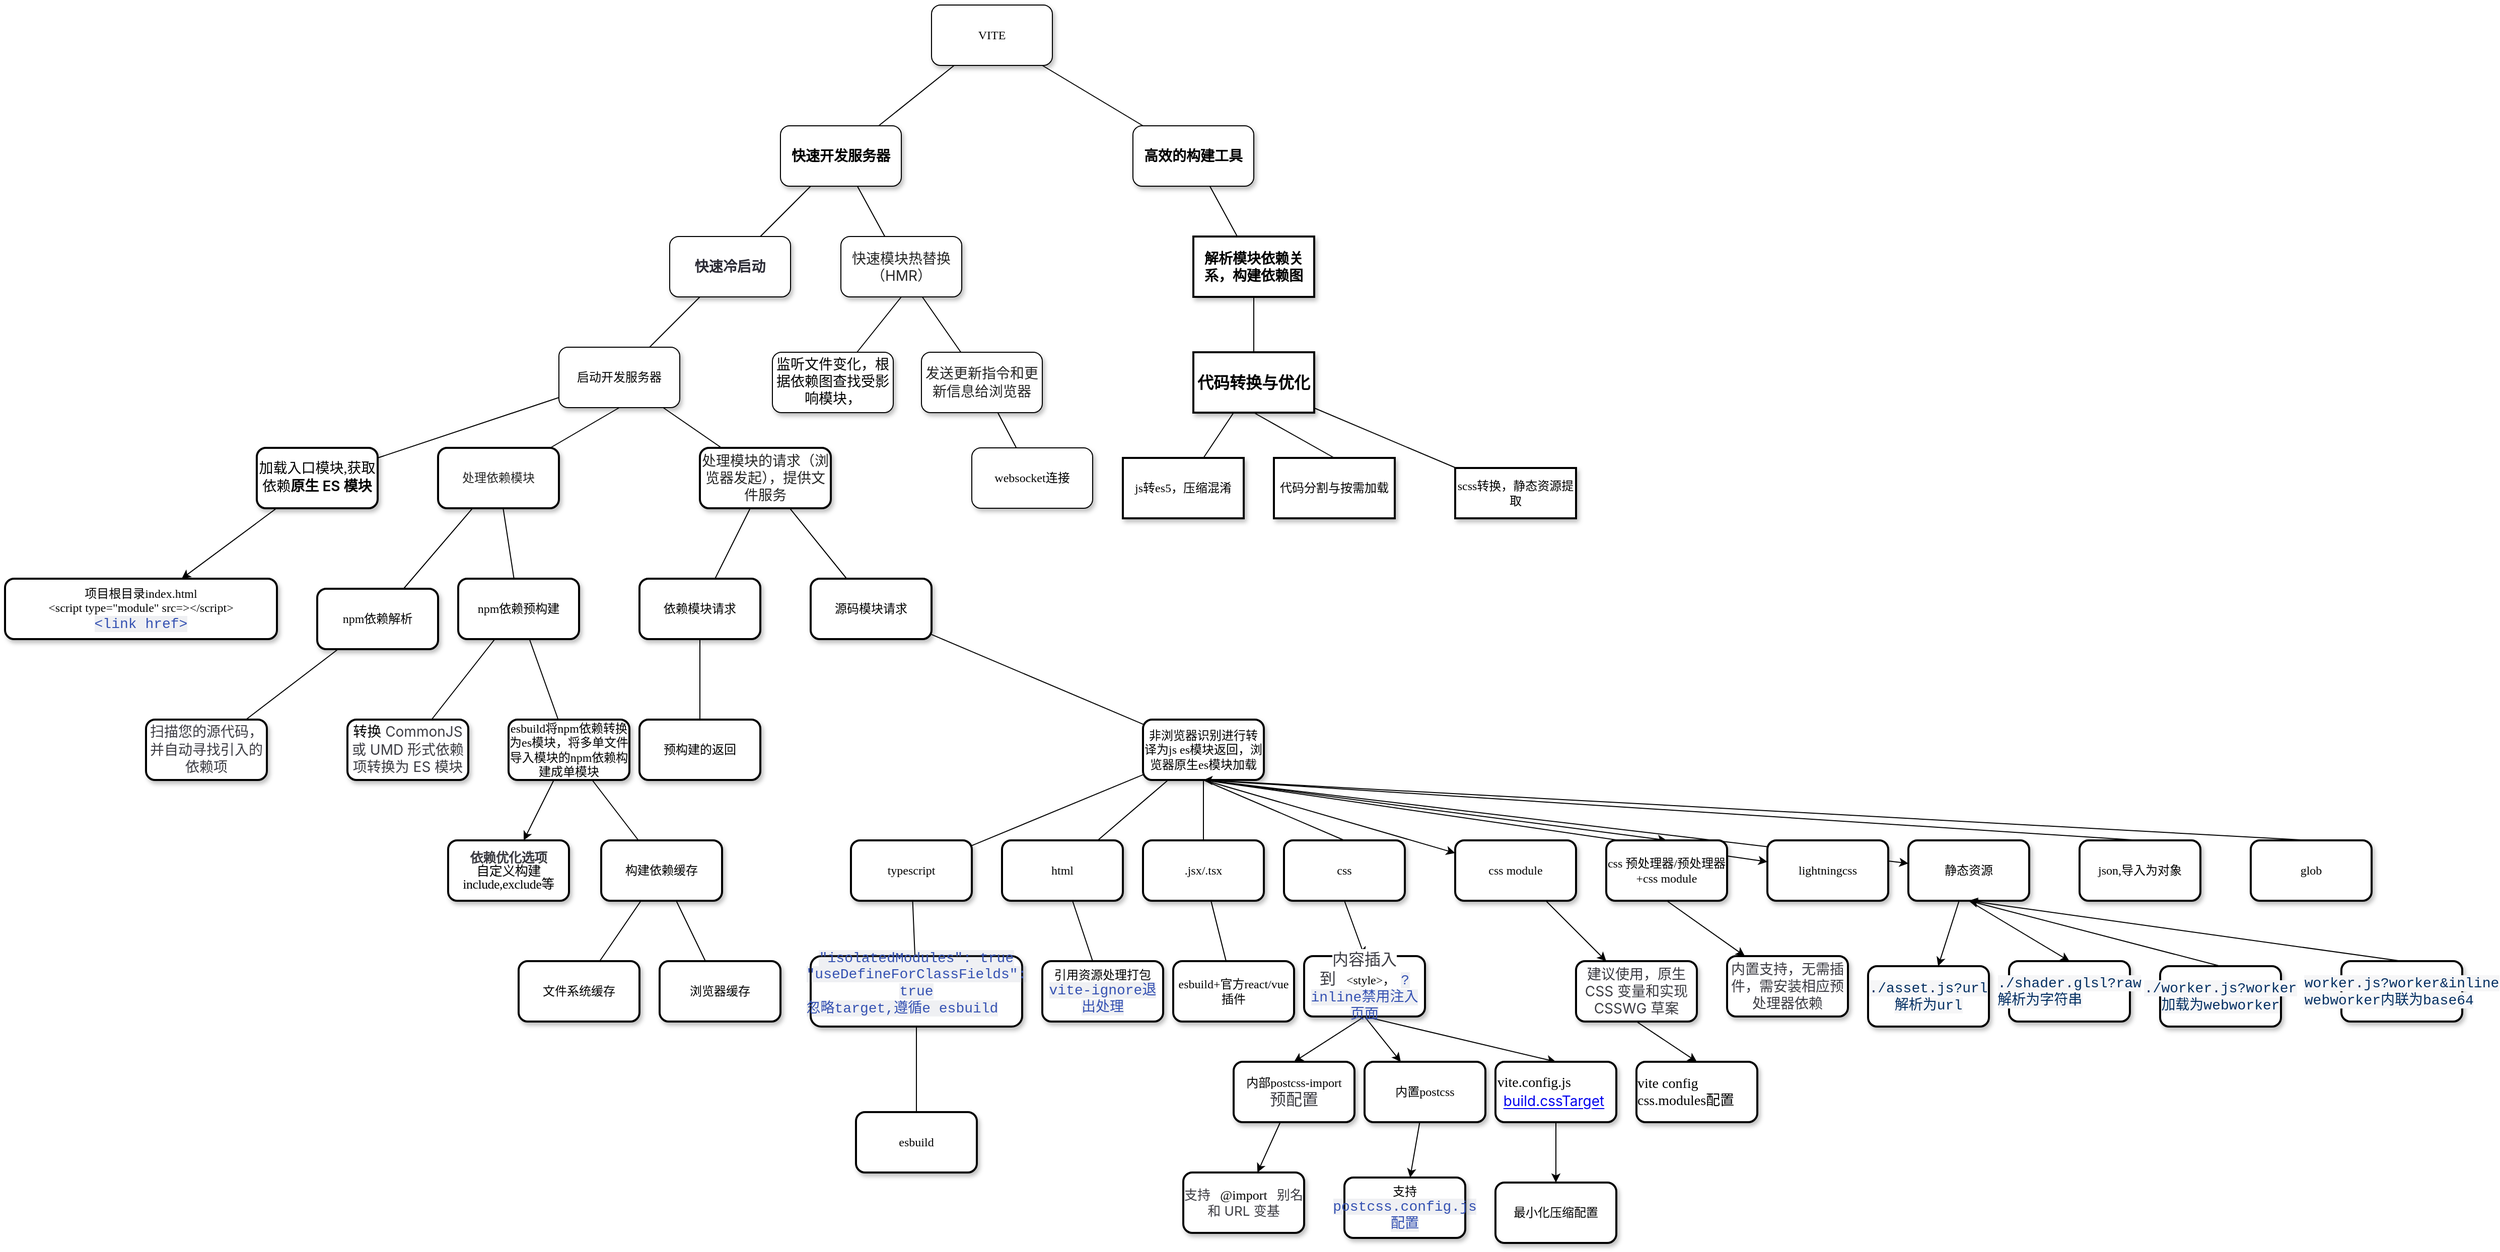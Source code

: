 <mxfile version="24.8.6">
  <diagram name="Page-1" id="10a91c8b-09ff-31b1-d368-03940ed4cc9e">
    <mxGraphModel dx="2751" dy="1006" grid="1" gridSize="10" guides="1" tooltips="1" connect="1" arrows="1" fold="1" page="1" pageScale="1" pageWidth="1100" pageHeight="850" background="none" math="0" shadow="0">
      <root>
        <mxCell id="0" />
        <mxCell id="1" parent="0" />
        <mxCell id="62893188c0fa7362-1" value="VITE" style="whiteSpace=wrap;html=1;rounded=1;shadow=1;labelBackgroundColor=none;strokeWidth=1;fontFamily=Verdana;fontSize=12;align=center;" parent="1" vertex="1">
          <mxGeometry x="580" y="50" width="120" height="60" as="geometry" />
        </mxCell>
        <mxCell id="62893188c0fa7362-2" value="&lt;span style=&quot;-webkit-font-smoothing: antialiased; box-sizing: border-box; -webkit-tap-highlight-color: rgba(0, 0, 0, 0); font-weight: 600; color: initial; line-height: var(--md-box-samantha-normal-text-line-height); overflow-anchor: auto; font-family: Inter, -apple-system, &amp;quot;system-ui&amp;quot;, &amp;quot;Segoe UI&amp;quot;, &amp;quot;SF Pro SC&amp;quot;, &amp;quot;SF Pro Display&amp;quot;, &amp;quot;SF Pro Icons&amp;quot;, &amp;quot;PingFang SC&amp;quot;, &amp;quot;Hiragino Sans GB&amp;quot;, &amp;quot;Microsoft YaHei&amp;quot;, &amp;quot;Helvetica Neue&amp;quot;, Helvetica, Arial, sans-serif; text-align: left; background-color: rgb(255, 255, 255);&quot;&gt;&lt;font style=&quot;font-size: 14px;&quot;&gt;快速开发服务器&lt;/font&gt;&lt;/span&gt;" style="whiteSpace=wrap;html=1;rounded=1;shadow=1;labelBackgroundColor=none;strokeWidth=1;fontFamily=Verdana;fontSize=12;align=center;" parent="1" vertex="1">
          <mxGeometry x="430" y="170" width="120" height="60" as="geometry" />
        </mxCell>
        <mxCell id="62893188c0fa7362-3" value="&lt;span style=&quot;-webkit-font-smoothing: antialiased; box-sizing: border-box; -webkit-tap-highlight-color: rgba(0, 0, 0, 0); font-weight: 600; color: initial; line-height: var(--md-box-samantha-normal-text-line-height); overflow-anchor: auto; font-family: Inter, -apple-system, &amp;quot;system-ui&amp;quot;, &amp;quot;Segoe UI&amp;quot;, &amp;quot;SF Pro SC&amp;quot;, &amp;quot;SF Pro Display&amp;quot;, &amp;quot;SF Pro Icons&amp;quot;, &amp;quot;PingFang SC&amp;quot;, &amp;quot;Hiragino Sans GB&amp;quot;, &amp;quot;Microsoft YaHei&amp;quot;, &amp;quot;Helvetica Neue&amp;quot;, Helvetica, Arial, sans-serif; text-align: left; background-color: rgb(255, 255, 255);&quot;&gt;&lt;font style=&quot;font-size: 14px;&quot;&gt;高效的构建工具&lt;/font&gt;&lt;/span&gt;" style="whiteSpace=wrap;html=1;rounded=1;shadow=1;labelBackgroundColor=none;strokeWidth=1;fontFamily=Verdana;fontSize=12;align=center;" parent="1" vertex="1">
          <mxGeometry x="780" y="170" width="120" height="60" as="geometry" />
        </mxCell>
        <mxCell id="62893188c0fa7362-4" value="" style="rounded=0;html=1;labelBackgroundColor=none;startArrow=none;startFill=0;startSize=5;endArrow=none;endFill=0;endSize=5;jettySize=auto;orthogonalLoop=1;strokeWidth=1;fontFamily=Verdana;fontSize=12" parent="1" source="62893188c0fa7362-1" target="62893188c0fa7362-3" edge="1">
          <mxGeometry x="-0.3" y="13" relative="1" as="geometry">
            <mxPoint as="offset" />
          </mxGeometry>
        </mxCell>
        <mxCell id="62893188c0fa7362-5" value="" style="rounded=0;html=1;labelBackgroundColor=none;startArrow=none;startFill=0;startSize=5;endArrow=none;endFill=0;endSize=5;jettySize=auto;orthogonalLoop=1;strokeWidth=1;fontFamily=Verdana;fontSize=12" parent="1" source="62893188c0fa7362-1" target="62893188c0fa7362-2" edge="1">
          <mxGeometry x="-0.353" y="-11" relative="1" as="geometry">
            <mxPoint as="offset" />
          </mxGeometry>
        </mxCell>
        <mxCell id="62893188c0fa7362-8" value="&lt;span style=&quot;--un-rotate: 0; --un-rotate-x: 0; --un-rotate-y: 0; --un-rotate-z: 0; --un-scale-x: 1; --un-scale-y: 1; --un-scale-z: 1; --un-skew-x: 0; --un-skew-y: 0; --un-translate-x: 0; --un-translate-y: 0; --un-translate-z: 0; --un-pan-x: ; --un-pan-y: ; --un-pinch-zoom: ; --un-scroll-snap-strictness: proximity; --un-ordinal: ; --un-slashed-zero: ; --un-numeric-figure: ; --un-numeric-spacing: ; --un-numeric-fraction: ; --un-border-spacing-x: 0; --un-border-spacing-y: 0; --un-ring-offset-shadow: 0 0 transparent; --un-ring-shadow: 0 0 transparent; --un-shadow-inset: ; --un-shadow: 0 0 transparent; --un-ring-inset: ; --un-ring-offset-width: 0px; --un-ring-offset-color: #fff; --un-ring-width: 0px; --un-ring-color: rgba(147,197,253,.5); --un-blur: ; --un-brightness: ; --un-contrast: ; --un-drop-shadow: ; --un-grayscale: ; --un-hue-rotate: ; --un-invert: ; --un-saturate: ; --un-sepia: ; --un-backdrop-blur: ; --un-backdrop-brightness: ; --un-backdrop-contrast: ; --un-backdrop-grayscale: ; --un-backdrop-hue-rotate: ; --un-backdrop-invert: ; --un-backdrop-opacity: ; --un-backdrop-saturate: ; --un-backdrop-sepia: ; box-sizing: border-box; font-weight: 600; color: rgb(44, 44, 54); font-family: -apple-system, &amp;quot;system-ui&amp;quot;, &amp;quot;Segoe UI&amp;quot;, &amp;quot;Noto Sans&amp;quot;, Helvetica, Arial, sans-serif, &amp;quot;Apple Color Emoji&amp;quot;, &amp;quot;Segoe UI Emoji&amp;quot;; letter-spacing: 0.08px; text-align: left; background-color: rgb(255, 255, 255);&quot; data-spm-anchor-id=&quot;5176.281.0.i6.297c5d27ZNSkjN&quot;&gt;&lt;font style=&quot;font-size: 14px;&quot;&gt;快速冷启动&lt;/font&gt;&lt;/span&gt;" style="whiteSpace=wrap;html=1;rounded=1;shadow=1;labelBackgroundColor=none;strokeWidth=1;fontFamily=Verdana;fontSize=12;align=center;" parent="1" vertex="1">
          <mxGeometry x="320" y="280" width="120" height="60" as="geometry" />
        </mxCell>
        <mxCell id="yHctsX7cKEwODxLjcGEp-7" style="rounded=0;orthogonalLoop=1;jettySize=auto;html=1;exitX=0.5;exitY=1;exitDx=0;exitDy=0;endArrow=none;endFill=0;" parent="1" source="62893188c0fa7362-9" target="yHctsX7cKEwODxLjcGEp-3" edge="1">
          <mxGeometry relative="1" as="geometry" />
        </mxCell>
        <mxCell id="yHctsX7cKEwODxLjcGEp-11" value="" style="rounded=0;orthogonalLoop=1;jettySize=auto;html=1;endArrow=none;endFill=0;" parent="1" source="62893188c0fa7362-9" target="yHctsX7cKEwODxLjcGEp-10" edge="1">
          <mxGeometry relative="1" as="geometry" />
        </mxCell>
        <mxCell id="62893188c0fa7362-9" value="&lt;span style=&quot;color: rgba(0, 0, 0, 0.85); font-family: Inter, -apple-system, &amp;quot;system-ui&amp;quot;, &amp;quot;Segoe UI&amp;quot;, &amp;quot;SF Pro SC&amp;quot;, &amp;quot;SF Pro Display&amp;quot;, &amp;quot;SF Pro Icons&amp;quot;, &amp;quot;PingFang SC&amp;quot;, &amp;quot;Hiragino Sans GB&amp;quot;, &amp;quot;Microsoft YaHei&amp;quot;, &amp;quot;Helvetica Neue&amp;quot;, Helvetica, Arial, sans-serif; text-align: left; background-color: rgb(255, 255, 255);&quot;&gt;&lt;font style=&quot;font-size: 14px;&quot;&gt;快速模块热替换（HMR）&lt;/font&gt;&lt;/span&gt;" style="whiteSpace=wrap;html=1;rounded=1;shadow=1;labelBackgroundColor=none;strokeWidth=1;fontFamily=Verdana;fontSize=12;align=center;" parent="1" vertex="1">
          <mxGeometry x="490" y="280" width="120" height="60" as="geometry" />
        </mxCell>
        <mxCell id="yHctsX7cKEwODxLjcGEp-15" value="" style="rounded=0;orthogonalLoop=1;jettySize=auto;html=1;endArrow=none;endFill=0;" parent="1" source="62893188c0fa7362-10" target="yHctsX7cKEwODxLjcGEp-14" edge="1">
          <mxGeometry relative="1" as="geometry" />
        </mxCell>
        <mxCell id="62893188c0fa7362-10" value="&lt;span style=&quot;-webkit-font-smoothing: antialiased; box-sizing: border-box; -webkit-tap-highlight-color: rgba(0, 0, 0, 0); font-weight: 600; color: initial; line-height: var(--md-box-samantha-normal-text-line-height); overflow-anchor: auto; font-family: Inter, -apple-system, &amp;quot;system-ui&amp;quot;, &amp;quot;Segoe UI&amp;quot;, &amp;quot;SF Pro SC&amp;quot;, &amp;quot;SF Pro Display&amp;quot;, &amp;quot;SF Pro Icons&amp;quot;, &amp;quot;PingFang SC&amp;quot;, &amp;quot;Hiragino Sans GB&amp;quot;, &amp;quot;Microsoft YaHei&amp;quot;, &amp;quot;Helvetica Neue&amp;quot;, Helvetica, Arial, sans-serif; text-align: left; background-color: rgb(255, 255, 255);&quot;&gt;&lt;font style=&quot;font-size: 14px;&quot;&gt;解析模块依赖关系，构建依赖图&lt;/font&gt;&lt;/span&gt;" style="whiteSpace=wrap;html=1;rounded=0;shadow=1;labelBackgroundColor=none;strokeWidth=2;fontFamily=Verdana;fontSize=12;align=center;" parent="1" vertex="1">
          <mxGeometry x="840" y="280" width="120" height="60" as="geometry" />
        </mxCell>
        <mxCell id="62893188c0fa7362-12" value="&lt;span&gt;启动开发服务器&lt;/span&gt;" style="whiteSpace=wrap;html=1;rounded=1;shadow=1;labelBackgroundColor=none;strokeWidth=1;fontFamily=Verdana;fontSize=12;align=center;" parent="1" vertex="1">
          <mxGeometry x="210" y="390" width="120" height="60" as="geometry" />
        </mxCell>
        <mxCell id="62893188c0fa7362-14" value="" style="rounded=0;html=1;labelBackgroundColor=none;startArrow=none;startFill=0;startSize=5;endArrow=none;endFill=0;endSize=5;jettySize=auto;orthogonalLoop=1;strokeWidth=1;fontFamily=Verdana;fontSize=12" parent="1" source="62893188c0fa7362-2" target="62893188c0fa7362-8" edge="1">
          <mxGeometry x="-0.2" y="-14" relative="1" as="geometry">
            <mxPoint as="offset" />
          </mxGeometry>
        </mxCell>
        <mxCell id="62893188c0fa7362-15" value="" style="rounded=0;html=1;labelBackgroundColor=none;startArrow=none;startFill=0;startSize=5;endArrow=none;endFill=0;endSize=5;jettySize=auto;orthogonalLoop=1;strokeWidth=1;fontFamily=Verdana;fontSize=12" parent="1" source="62893188c0fa7362-2" target="62893188c0fa7362-9" edge="1">
          <mxGeometry x="-0.2" y="14" relative="1" as="geometry">
            <mxPoint as="offset" />
          </mxGeometry>
        </mxCell>
        <mxCell id="62893188c0fa7362-16" value="" style="rounded=0;html=1;labelBackgroundColor=none;startArrow=none;startFill=0;startSize=5;endArrow=none;endFill=0;endSize=5;jettySize=auto;orthogonalLoop=1;strokeWidth=1;fontFamily=Verdana;fontSize=12" parent="1" source="62893188c0fa7362-3" target="62893188c0fa7362-10" edge="1">
          <mxGeometry x="-0.261" y="-13" relative="1" as="geometry">
            <mxPoint as="offset" />
          </mxGeometry>
        </mxCell>
        <mxCell id="62893188c0fa7362-18" value="" style="rounded=0;html=1;labelBackgroundColor=none;startArrow=none;startFill=0;startSize=5;endArrow=none;endFill=0;endSize=5;jettySize=auto;orthogonalLoop=1;strokeWidth=1;fontFamily=Verdana;fontSize=12" parent="1" source="62893188c0fa7362-8" target="62893188c0fa7362-12" edge="1">
          <mxGeometry x="-0.217" y="-14" relative="1" as="geometry">
            <mxPoint as="offset" />
          </mxGeometry>
        </mxCell>
        <mxCell id="5Hu--Ve8GHNzu-1RMvdn-2" value="" style="rounded=0;orthogonalLoop=1;jettySize=auto;html=1;" edge="1" parent="1" source="62893188c0fa7362-20" target="5Hu--Ve8GHNzu-1RMvdn-1">
          <mxGeometry relative="1" as="geometry" />
        </mxCell>
        <mxCell id="62893188c0fa7362-20" value="&lt;font style=&quot;font-size: 14px;&quot;&gt;加载入口模块,获取依赖&lt;span style=&quot;-webkit-font-smoothing: antialiased; box-sizing: border-box; -webkit-tap-highlight-color: rgba(0, 0, 0, 0); font-weight: 600; color: initial; line-height: var(--md-box-samantha-normal-text-line-height); overflow-anchor: auto; font-family: Inter, -apple-system, &amp;quot;system-ui&amp;quot;, &amp;quot;Segoe UI&amp;quot;, &amp;quot;SF Pro SC&amp;quot;, &amp;quot;SF Pro Display&amp;quot;, &amp;quot;SF Pro Icons&amp;quot;, &amp;quot;PingFang SC&amp;quot;, &amp;quot;Hiragino Sans GB&amp;quot;, &amp;quot;Microsoft YaHei&amp;quot;, &amp;quot;Helvetica Neue&amp;quot;, Helvetica, Arial, sans-serif; text-align: left; background-color: rgb(255, 255, 255);&quot;&gt;原生 ES 模块&lt;/span&gt;&lt;/font&gt;" style="whiteSpace=wrap;html=1;rounded=1;shadow=1;labelBackgroundColor=none;strokeWidth=2;fontFamily=Verdana;fontSize=12;align=center;" parent="1" vertex="1">
          <mxGeometry x="-90" y="490" width="120" height="60" as="geometry" />
        </mxCell>
        <mxCell id="yHctsX7cKEwODxLjcGEp-2" value="" style="rounded=0;orthogonalLoop=1;jettySize=auto;html=1;endArrow=none;endFill=0;exitX=0.5;exitY=1;exitDx=0;exitDy=0;" parent="1" source="62893188c0fa7362-12" target="yHctsX7cKEwODxLjcGEp-1" edge="1">
          <mxGeometry relative="1" as="geometry">
            <mxPoint x="260" y="520" as="sourcePoint" />
          </mxGeometry>
        </mxCell>
        <mxCell id="5Hu--Ve8GHNzu-1RMvdn-24" value="" style="rounded=0;orthogonalLoop=1;jettySize=auto;html=1;endArrow=none;endFill=0;" edge="1" parent="1" source="62893188c0fa7362-21" target="5Hu--Ve8GHNzu-1RMvdn-23">
          <mxGeometry relative="1" as="geometry" />
        </mxCell>
        <mxCell id="5Hu--Ve8GHNzu-1RMvdn-28" value="" style="rounded=0;orthogonalLoop=1;jettySize=auto;html=1;endArrow=none;endFill=0;" edge="1" parent="1" source="62893188c0fa7362-21" target="5Hu--Ve8GHNzu-1RMvdn-27">
          <mxGeometry relative="1" as="geometry" />
        </mxCell>
        <mxCell id="62893188c0fa7362-21" value="&lt;span style=&quot;color: rgba(0, 0, 0, 0.85); font-family: Inter, -apple-system, &amp;quot;system-ui&amp;quot;, &amp;quot;Segoe UI&amp;quot;, &amp;quot;SF Pro SC&amp;quot;, &amp;quot;SF Pro Display&amp;quot;, &amp;quot;SF Pro Icons&amp;quot;, &amp;quot;PingFang SC&amp;quot;, &amp;quot;Hiragino Sans GB&amp;quot;, &amp;quot;Microsoft YaHei&amp;quot;, &amp;quot;Helvetica Neue&amp;quot;, Helvetica, Arial, sans-serif; text-align: left; background-color: rgb(255, 255, 255);&quot;&gt;&lt;font style=&quot;font-size: 14px;&quot;&gt;处理模块的请求（浏览器发起），提供文件服务&lt;/font&gt;&lt;/span&gt;" style="whiteSpace=wrap;html=1;rounded=1;shadow=1;labelBackgroundColor=none;strokeWidth=2;fontFamily=Verdana;fontSize=12;align=center;" parent="1" vertex="1">
          <mxGeometry x="350" y="490" width="130" height="60" as="geometry" />
        </mxCell>
        <mxCell id="62893188c0fa7362-24" value="" style="rounded=0;html=1;labelBackgroundColor=none;startArrow=none;startFill=0;startSize=5;endArrow=none;endFill=0;endSize=5;jettySize=auto;orthogonalLoop=1;strokeWidth=1;fontFamily=Verdana;fontSize=12" parent="1" source="62893188c0fa7362-12" target="62893188c0fa7362-20" edge="1">
          <mxGeometry x="0.137" y="-16" relative="1" as="geometry">
            <mxPoint as="offset" />
          </mxGeometry>
        </mxCell>
        <mxCell id="62893188c0fa7362-25" value="" style="rounded=0;html=1;labelBackgroundColor=none;startArrow=none;startFill=0;startSize=5;endArrow=none;endFill=0;endSize=5;jettySize=auto;orthogonalLoop=1;strokeWidth=1;fontFamily=Verdana;fontSize=12" parent="1" source="62893188c0fa7362-12" target="62893188c0fa7362-21" edge="1">
          <mxGeometry x="0.137" y="16" relative="1" as="geometry">
            <mxPoint as="offset" />
          </mxGeometry>
        </mxCell>
        <mxCell id="5Hu--Ve8GHNzu-1RMvdn-4" value="" style="rounded=0;orthogonalLoop=1;jettySize=auto;html=1;endArrow=none;endFill=0;" edge="1" parent="1" source="yHctsX7cKEwODxLjcGEp-1" target="5Hu--Ve8GHNzu-1RMvdn-3">
          <mxGeometry relative="1" as="geometry" />
        </mxCell>
        <mxCell id="5Hu--Ve8GHNzu-1RMvdn-6" value="" style="rounded=0;orthogonalLoop=1;jettySize=auto;html=1;endArrow=none;endFill=0;" edge="1" parent="1" source="yHctsX7cKEwODxLjcGEp-1" target="5Hu--Ve8GHNzu-1RMvdn-5">
          <mxGeometry relative="1" as="geometry" />
        </mxCell>
        <mxCell id="yHctsX7cKEwODxLjcGEp-1" value="&lt;span style=&quot;color: rgba(0, 0, 0, 0.85); font-family: Inter, -apple-system, &amp;quot;system-ui&amp;quot;, &amp;quot;Segoe UI&amp;quot;, &amp;quot;SF Pro SC&amp;quot;, &amp;quot;SF Pro Display&amp;quot;, &amp;quot;SF Pro Icons&amp;quot;, &amp;quot;PingFang SC&amp;quot;, &amp;quot;Hiragino Sans GB&amp;quot;, &amp;quot;Microsoft YaHei&amp;quot;, &amp;quot;Helvetica Neue&amp;quot;, Helvetica, Arial, sans-serif; text-align: left; background-color: rgb(255, 255, 255);&quot;&gt;&lt;font style=&quot;font-size: 12px;&quot;&gt;处理依赖模块&lt;/font&gt;&lt;/span&gt;" style="whiteSpace=wrap;html=1;fontFamily=Verdana;rounded=1;shadow=1;labelBackgroundColor=none;strokeWidth=2;" parent="1" vertex="1">
          <mxGeometry x="90" y="490" width="120" height="60" as="geometry" />
        </mxCell>
        <mxCell id="yHctsX7cKEwODxLjcGEp-3" value="&lt;font style=&quot;font-size: 14px;&quot;&gt;监听文件变化，根据依赖图查找受影响模块，&lt;/font&gt;" style="whiteSpace=wrap;html=1;fontFamily=Verdana;rounded=1;shadow=1;labelBackgroundColor=none;strokeWidth=1;" parent="1" vertex="1">
          <mxGeometry x="422" y="395" width="120" height="60" as="geometry" />
        </mxCell>
        <mxCell id="yHctsX7cKEwODxLjcGEp-13" value="" style="rounded=0;orthogonalLoop=1;jettySize=auto;html=1;endArrow=none;endFill=0;" parent="1" source="yHctsX7cKEwODxLjcGEp-10" target="yHctsX7cKEwODxLjcGEp-12" edge="1">
          <mxGeometry relative="1" as="geometry" />
        </mxCell>
        <mxCell id="yHctsX7cKEwODxLjcGEp-10" value="&lt;font style=&quot;font-size: 14px;&quot;&gt;&lt;span style=&quot;color: rgba(0, 0, 0, 0.85); font-family: Inter, -apple-system, &amp;quot;system-ui&amp;quot;, &amp;quot;Segoe UI&amp;quot;, &amp;quot;SF Pro SC&amp;quot;, &amp;quot;SF Pro Display&amp;quot;, &amp;quot;SF Pro Icons&amp;quot;, &amp;quot;PingFang SC&amp;quot;, &amp;quot;Hiragino Sans GB&amp;quot;, &amp;quot;Microsoft YaHei&amp;quot;, &amp;quot;Helvetica Neue&amp;quot;, Helvetica, Arial, sans-serif; text-align: left; background-color: rgb(255, 255, 255);&quot;&gt;发送更新指令和更新信息给浏览器&lt;/span&gt;&lt;/font&gt;" style="whiteSpace=wrap;html=1;fontFamily=Verdana;rounded=1;shadow=1;labelBackgroundColor=none;strokeWidth=1;" parent="1" vertex="1">
          <mxGeometry x="570" y="395" width="120" height="60" as="geometry" />
        </mxCell>
        <mxCell id="yHctsX7cKEwODxLjcGEp-12" value="websocket连接" style="whiteSpace=wrap;html=1;fontFamily=Verdana;rounded=1;shadow=1;labelBackgroundColor=none;strokeWidth=1;" parent="1" vertex="1">
          <mxGeometry x="620" y="490" width="120" height="60" as="geometry" />
        </mxCell>
        <mxCell id="yHctsX7cKEwODxLjcGEp-18" value="" style="rounded=0;orthogonalLoop=1;jettySize=auto;html=1;endArrow=none;endFill=0;" parent="1" source="yHctsX7cKEwODxLjcGEp-14" target="yHctsX7cKEwODxLjcGEp-16" edge="1">
          <mxGeometry relative="1" as="geometry" />
        </mxCell>
        <mxCell id="yHctsX7cKEwODxLjcGEp-22" value="" style="rounded=0;orthogonalLoop=1;jettySize=auto;html=1;endArrow=none;endFill=0;" parent="1" source="yHctsX7cKEwODxLjcGEp-14" target="yHctsX7cKEwODxLjcGEp-21" edge="1">
          <mxGeometry relative="1" as="geometry" />
        </mxCell>
        <mxCell id="yHctsX7cKEwODxLjcGEp-26" style="rounded=0;orthogonalLoop=1;jettySize=auto;html=1;exitX=0.5;exitY=1;exitDx=0;exitDy=0;entryX=0.5;entryY=0;entryDx=0;entryDy=0;endArrow=none;endFill=0;" parent="1" source="yHctsX7cKEwODxLjcGEp-14" target="yHctsX7cKEwODxLjcGEp-23" edge="1">
          <mxGeometry relative="1" as="geometry" />
        </mxCell>
        <mxCell id="yHctsX7cKEwODxLjcGEp-14" value="&lt;span style=&quot;-webkit-font-smoothing: antialiased; box-sizing: border-box; -webkit-tap-highlight-color: rgba(0, 0, 0, 0); font-weight: 600; color: initial; font-size: 16px; line-height: var(--md-box-samantha-normal-text-line-height); overflow-anchor: auto; font-family: Inter, -apple-system, &amp;quot;system-ui&amp;quot;, &amp;quot;Segoe UI&amp;quot;, &amp;quot;SF Pro SC&amp;quot;, &amp;quot;SF Pro Display&amp;quot;, &amp;quot;SF Pro Icons&amp;quot;, &amp;quot;PingFang SC&amp;quot;, &amp;quot;Hiragino Sans GB&amp;quot;, &amp;quot;Microsoft YaHei&amp;quot;, &amp;quot;Helvetica Neue&amp;quot;, Helvetica, Arial, sans-serif; text-align: left; background-color: rgb(255, 255, 255);&quot;&gt;代码转换与优化&lt;/span&gt;" style="whiteSpace=wrap;html=1;fontFamily=Verdana;rounded=0;shadow=1;labelBackgroundColor=none;strokeWidth=2;" parent="1" vertex="1">
          <mxGeometry x="840" y="395" width="120" height="60" as="geometry" />
        </mxCell>
        <mxCell id="yHctsX7cKEwODxLjcGEp-16" value="js转es5，压缩混淆" style="whiteSpace=wrap;html=1;fontFamily=Verdana;rounded=0;shadow=1;labelBackgroundColor=none;strokeWidth=2;" parent="1" vertex="1">
          <mxGeometry x="770" y="500" width="120" height="60" as="geometry" />
        </mxCell>
        <mxCell id="yHctsX7cKEwODxLjcGEp-21" value="scss转换，静态资源提取" style="whiteSpace=wrap;html=1;fontFamily=Verdana;rounded=0;shadow=1;labelBackgroundColor=none;strokeWidth=2;" parent="1" vertex="1">
          <mxGeometry x="1100" y="510" width="120" height="50" as="geometry" />
        </mxCell>
        <mxCell id="yHctsX7cKEwODxLjcGEp-23" value="代码分割与按需加载" style="whiteSpace=wrap;html=1;fontFamily=Verdana;rounded=0;shadow=1;labelBackgroundColor=none;strokeWidth=2;" parent="1" vertex="1">
          <mxGeometry x="920" y="500" width="120" height="60" as="geometry" />
        </mxCell>
        <mxCell id="5Hu--Ve8GHNzu-1RMvdn-1" value="项目根目录index.html&lt;div&gt;&amp;lt;script type=&quot;module&quot; src=&amp;gt;&amp;lt;/script&amp;gt;&lt;/div&gt;&lt;div&gt;&lt;span style=&quot;color: rgb(52, 81, 178); font-family: ui-monospace, Menlo, Monaco, Consolas, &amp;quot;Liberation Mono&amp;quot;, &amp;quot;Courier New&amp;quot;, monospace; font-size: 14px; text-align: start; background-color: rgba(142, 150, 170, 0.14);&quot;&gt;&amp;lt;link href&amp;gt;&lt;/span&gt;&lt;/div&gt;" style="whiteSpace=wrap;html=1;fontFamily=Verdana;rounded=1;shadow=1;labelBackgroundColor=none;strokeWidth=2;" vertex="1" parent="1">
          <mxGeometry x="-340" y="620" width="270" height="60" as="geometry" />
        </mxCell>
        <mxCell id="5Hu--Ve8GHNzu-1RMvdn-8" value="" style="rounded=0;orthogonalLoop=1;jettySize=auto;html=1;endArrow=none;endFill=0;" edge="1" parent="1" source="5Hu--Ve8GHNzu-1RMvdn-3" target="5Hu--Ve8GHNzu-1RMvdn-7">
          <mxGeometry relative="1" as="geometry" />
        </mxCell>
        <mxCell id="5Hu--Ve8GHNzu-1RMvdn-10" value="" style="rounded=0;orthogonalLoop=1;jettySize=auto;html=1;endArrow=none;endFill=0;" edge="1" parent="1" source="5Hu--Ve8GHNzu-1RMvdn-3" target="5Hu--Ve8GHNzu-1RMvdn-9">
          <mxGeometry relative="1" as="geometry" />
        </mxCell>
        <mxCell id="5Hu--Ve8GHNzu-1RMvdn-3" value="npm依赖预构建" style="whiteSpace=wrap;html=1;fontFamily=Verdana;rounded=1;shadow=1;labelBackgroundColor=none;strokeWidth=2;" vertex="1" parent="1">
          <mxGeometry x="110" y="620" width="120" height="60" as="geometry" />
        </mxCell>
        <mxCell id="5Hu--Ve8GHNzu-1RMvdn-21" value="" style="rounded=0;orthogonalLoop=1;jettySize=auto;html=1;endArrow=none;endFill=0;" edge="1" parent="1" source="5Hu--Ve8GHNzu-1RMvdn-5" target="5Hu--Ve8GHNzu-1RMvdn-20">
          <mxGeometry relative="1" as="geometry" />
        </mxCell>
        <mxCell id="5Hu--Ve8GHNzu-1RMvdn-5" value="npm依赖解析" style="whiteSpace=wrap;html=1;fontFamily=Verdana;rounded=1;shadow=1;labelBackgroundColor=none;strokeWidth=2;" vertex="1" parent="1">
          <mxGeometry x="-30" y="630" width="120" height="60" as="geometry" />
        </mxCell>
        <mxCell id="5Hu--Ve8GHNzu-1RMvdn-7" value="转换&lt;span style=&quot;color: rgb(60, 60, 67); font-family: &amp;quot;Punctuation SC&amp;quot;, Inter, ui-sans-serif, system-ui, sans-serif, &amp;quot;Apple Color Emoji&amp;quot;, &amp;quot;Segoe UI Emoji&amp;quot;, &amp;quot;Segoe UI Symbol&amp;quot;, &amp;quot;Noto Color Emoji&amp;quot;; font-size: 14px; text-align: left; background-color: rgb(255, 255, 255);&quot;&gt;&amp;nbsp;CommonJS 或 UMD 形式依赖项转换为 ES 模块&lt;/span&gt;" style="whiteSpace=wrap;html=1;fontFamily=Verdana;rounded=1;shadow=1;labelBackgroundColor=none;strokeWidth=2;fontSize=14;" vertex="1" parent="1">
          <mxGeometry y="760" width="120" height="60" as="geometry" />
        </mxCell>
        <mxCell id="5Hu--Ve8GHNzu-1RMvdn-12" value="" style="rounded=0;orthogonalLoop=1;jettySize=auto;html=1;endArrow=none;endFill=0;" edge="1" parent="1" source="5Hu--Ve8GHNzu-1RMvdn-9" target="5Hu--Ve8GHNzu-1RMvdn-11">
          <mxGeometry relative="1" as="geometry" />
        </mxCell>
        <mxCell id="5Hu--Ve8GHNzu-1RMvdn-19" value="" style="rounded=0;orthogonalLoop=1;jettySize=auto;html=1;" edge="1" parent="1" source="5Hu--Ve8GHNzu-1RMvdn-9" target="5Hu--Ve8GHNzu-1RMvdn-18">
          <mxGeometry relative="1" as="geometry" />
        </mxCell>
        <mxCell id="5Hu--Ve8GHNzu-1RMvdn-9" value="esbuild将npm依赖转换为es模块，将多单文件导入模块的npm依赖构建成单模块" style="whiteSpace=wrap;html=1;fontFamily=Verdana;rounded=1;shadow=1;labelBackgroundColor=none;strokeWidth=2;" vertex="1" parent="1">
          <mxGeometry x="160" y="760" width="120" height="60" as="geometry" />
        </mxCell>
        <mxCell id="5Hu--Ve8GHNzu-1RMvdn-14" value="" style="rounded=0;orthogonalLoop=1;jettySize=auto;html=1;endArrow=none;endFill=0;" edge="1" parent="1" source="5Hu--Ve8GHNzu-1RMvdn-11" target="5Hu--Ve8GHNzu-1RMvdn-13">
          <mxGeometry relative="1" as="geometry" />
        </mxCell>
        <mxCell id="5Hu--Ve8GHNzu-1RMvdn-16" value="" style="rounded=0;orthogonalLoop=1;jettySize=auto;html=1;endArrow=none;endFill=0;" edge="1" parent="1" source="5Hu--Ve8GHNzu-1RMvdn-11" target="5Hu--Ve8GHNzu-1RMvdn-15">
          <mxGeometry relative="1" as="geometry" />
        </mxCell>
        <mxCell id="5Hu--Ve8GHNzu-1RMvdn-11" value="构建依赖缓存" style="whiteSpace=wrap;html=1;fontFamily=Verdana;rounded=1;shadow=1;labelBackgroundColor=none;strokeWidth=2;" vertex="1" parent="1">
          <mxGeometry x="252" y="880" width="120" height="60" as="geometry" />
        </mxCell>
        <mxCell id="5Hu--Ve8GHNzu-1RMvdn-13" value="文件系统缓存" style="whiteSpace=wrap;html=1;fontFamily=Verdana;rounded=1;shadow=1;labelBackgroundColor=none;strokeWidth=2;" vertex="1" parent="1">
          <mxGeometry x="170" y="1000" width="120" height="60" as="geometry" />
        </mxCell>
        <mxCell id="5Hu--Ve8GHNzu-1RMvdn-15" value="浏览器缓存" style="whiteSpace=wrap;html=1;fontFamily=Verdana;rounded=1;shadow=1;labelBackgroundColor=none;strokeWidth=2;" vertex="1" parent="1">
          <mxGeometry x="310" y="1000" width="120" height="60" as="geometry" />
        </mxCell>
        <mxCell id="5Hu--Ve8GHNzu-1RMvdn-18" value="&lt;h1 style=&quot;box-sizing: border-box; margin: 0px; line-height: 100%; overflow-wrap: break-word; position: relative; outline: none; letter-spacing: -0.02em; color: rgb(60, 60, 67); font-family: &amp;quot;Punctuation SC&amp;quot;, Inter, ui-sans-serif, system-ui, sans-serif, &amp;quot;Apple Color Emoji&amp;quot;, &amp;quot;Segoe UI Emoji&amp;quot;, &amp;quot;Segoe UI Symbol&amp;quot;, &amp;quot;Noto Color Emoji&amp;quot;; background-color: rgb(255, 255, 255); font-size: 13px;&quot; tabindex=&quot;-1&quot; id=&quot;dep-optimization-options&quot;&gt;&lt;font style=&quot;font-size: 13px;&quot;&gt;依赖优化选项&lt;/font&gt;&lt;/h1&gt;&lt;h1 style=&quot;box-sizing: border-box; margin: 0px; line-height: 100%; overflow-wrap: break-word; position: relative; outline: none; letter-spacing: -0.02em; color: rgb(60, 60, 67); font-family: &amp;quot;Punctuation SC&amp;quot;, Inter, ui-sans-serif, system-ui, sans-serif, &amp;quot;Apple Color Emoji&amp;quot;, &amp;quot;Segoe UI Emoji&amp;quot;, &amp;quot;Segoe UI Symbol&amp;quot;, &amp;quot;Noto Color Emoji&amp;quot;; background-color: rgb(255, 255, 255); font-size: 13px;&quot; tabindex=&quot;-1&quot; id=&quot;dep-optimization-options&quot;&gt;&lt;span style=&quot;background-color: initial; color: rgb(0, 0, 0); font-family: Verdana; font-weight: normal;&quot;&gt;&lt;font style=&quot;font-size: 13px;&quot;&gt;自定义构建include,exclude等&lt;/font&gt;&lt;/span&gt;&lt;/h1&gt;" style="whiteSpace=wrap;html=1;fontFamily=Verdana;rounded=1;shadow=1;labelBackgroundColor=none;strokeWidth=2;fontSize=14;align=center;" vertex="1" parent="1">
          <mxGeometry x="100" y="880" width="120" height="60" as="geometry" />
        </mxCell>
        <mxCell id="5Hu--Ve8GHNzu-1RMvdn-20" value="&lt;span style=&quot;color: rgb(60, 60, 67); font-family: &amp;quot;Punctuation SC&amp;quot;, Inter, ui-sans-serif, system-ui, sans-serif, &amp;quot;Apple Color Emoji&amp;quot;, &amp;quot;Segoe UI Emoji&amp;quot;, &amp;quot;Segoe UI Symbol&amp;quot;, &amp;quot;Noto Color Emoji&amp;quot;; font-size: 14px; text-align: start; background-color: rgb(255, 255, 255);&quot;&gt;扫描您的源代码，并自动寻找引入的依赖项&lt;/span&gt;" style="whiteSpace=wrap;html=1;fontFamily=Verdana;rounded=1;shadow=1;labelBackgroundColor=none;strokeWidth=2;fontSize=14;" vertex="1" parent="1">
          <mxGeometry x="-200" y="760" width="120" height="60" as="geometry" />
        </mxCell>
        <mxCell id="5Hu--Ve8GHNzu-1RMvdn-32" value="" style="rounded=0;orthogonalLoop=1;jettySize=auto;html=1;endArrow=none;endFill=0;" edge="1" parent="1" source="5Hu--Ve8GHNzu-1RMvdn-23" target="5Hu--Ve8GHNzu-1RMvdn-31">
          <mxGeometry relative="1" as="geometry" />
        </mxCell>
        <mxCell id="5Hu--Ve8GHNzu-1RMvdn-23" value="依赖模块请求" style="whiteSpace=wrap;html=1;fontFamily=Verdana;rounded=1;shadow=1;labelBackgroundColor=none;strokeWidth=2;" vertex="1" parent="1">
          <mxGeometry x="290" y="620" width="120" height="60" as="geometry" />
        </mxCell>
        <mxCell id="5Hu--Ve8GHNzu-1RMvdn-30" value="" style="rounded=0;orthogonalLoop=1;jettySize=auto;html=1;endArrow=none;endFill=0;" edge="1" parent="1" source="5Hu--Ve8GHNzu-1RMvdn-27" target="5Hu--Ve8GHNzu-1RMvdn-29">
          <mxGeometry relative="1" as="geometry" />
        </mxCell>
        <mxCell id="5Hu--Ve8GHNzu-1RMvdn-27" value="源码模块请求" style="whiteSpace=wrap;html=1;fontFamily=Verdana;rounded=1;shadow=1;labelBackgroundColor=none;strokeWidth=2;" vertex="1" parent="1">
          <mxGeometry x="460" y="620" width="120" height="60" as="geometry" />
        </mxCell>
        <mxCell id="5Hu--Ve8GHNzu-1RMvdn-34" value="" style="rounded=0;orthogonalLoop=1;jettySize=auto;html=1;endArrow=none;endFill=0;" edge="1" parent="1" source="5Hu--Ve8GHNzu-1RMvdn-29" target="5Hu--Ve8GHNzu-1RMvdn-33">
          <mxGeometry relative="1" as="geometry" />
        </mxCell>
        <mxCell id="5Hu--Ve8GHNzu-1RMvdn-36" value="" style="rounded=0;orthogonalLoop=1;jettySize=auto;html=1;endArrow=none;endFill=0;" edge="1" parent="1" source="5Hu--Ve8GHNzu-1RMvdn-29" target="5Hu--Ve8GHNzu-1RMvdn-35">
          <mxGeometry relative="1" as="geometry" />
        </mxCell>
        <mxCell id="5Hu--Ve8GHNzu-1RMvdn-45" value="" style="edgeStyle=orthogonalEdgeStyle;rounded=0;orthogonalLoop=1;jettySize=auto;html=1;endArrow=none;endFill=0;" edge="1" parent="1" source="5Hu--Ve8GHNzu-1RMvdn-29" target="5Hu--Ve8GHNzu-1RMvdn-44">
          <mxGeometry relative="1" as="geometry" />
        </mxCell>
        <mxCell id="5Hu--Ve8GHNzu-1RMvdn-48" value="" style="edgeStyle=orthogonalEdgeStyle;rounded=0;orthogonalLoop=1;jettySize=auto;html=1;endArrow=none;endFill=0;" edge="1" parent="1" source="5Hu--Ve8GHNzu-1RMvdn-29" target="5Hu--Ve8GHNzu-1RMvdn-44">
          <mxGeometry relative="1" as="geometry" />
        </mxCell>
        <mxCell id="5Hu--Ve8GHNzu-1RMvdn-50" style="rounded=0;orthogonalLoop=1;jettySize=auto;html=1;exitX=0.5;exitY=1;exitDx=0;exitDy=0;entryX=0.5;entryY=0;entryDx=0;entryDy=0;endArrow=none;endFill=0;" edge="1" parent="1" source="5Hu--Ve8GHNzu-1RMvdn-29" target="5Hu--Ve8GHNzu-1RMvdn-49">
          <mxGeometry relative="1" as="geometry" />
        </mxCell>
        <mxCell id="5Hu--Ve8GHNzu-1RMvdn-71" style="rounded=0;orthogonalLoop=1;jettySize=auto;html=1;exitX=0.5;exitY=1;exitDx=0;exitDy=0;" edge="1" parent="1" source="5Hu--Ve8GHNzu-1RMvdn-29" target="5Hu--Ve8GHNzu-1RMvdn-70">
          <mxGeometry relative="1" as="geometry" />
        </mxCell>
        <mxCell id="5Hu--Ve8GHNzu-1RMvdn-78" style="rounded=0;orthogonalLoop=1;jettySize=auto;html=1;exitX=0.5;exitY=1;exitDx=0;exitDy=0;entryX=0.5;entryY=0;entryDx=0;entryDy=0;" edge="1" parent="1" source="5Hu--Ve8GHNzu-1RMvdn-29" target="5Hu--Ve8GHNzu-1RMvdn-77">
          <mxGeometry relative="1" as="geometry" />
        </mxCell>
        <mxCell id="5Hu--Ve8GHNzu-1RMvdn-82" style="rounded=0;orthogonalLoop=1;jettySize=auto;html=1;exitX=0.5;exitY=1;exitDx=0;exitDy=0;" edge="1" parent="1" source="5Hu--Ve8GHNzu-1RMvdn-29" target="5Hu--Ve8GHNzu-1RMvdn-81">
          <mxGeometry relative="1" as="geometry" />
        </mxCell>
        <mxCell id="5Hu--Ve8GHNzu-1RMvdn-84" style="rounded=0;orthogonalLoop=1;jettySize=auto;html=1;exitX=0.5;exitY=1;exitDx=0;exitDy=0;" edge="1" parent="1" source="5Hu--Ve8GHNzu-1RMvdn-29" target="5Hu--Ve8GHNzu-1RMvdn-83">
          <mxGeometry relative="1" as="geometry" />
        </mxCell>
        <mxCell id="5Hu--Ve8GHNzu-1RMvdn-29" value="非浏览器识别进行转译为js es模块返回，浏览器原生es模块加载" style="whiteSpace=wrap;html=1;fontFamily=Verdana;rounded=1;shadow=1;labelBackgroundColor=none;strokeWidth=2;" vertex="1" parent="1">
          <mxGeometry x="790" y="760" width="120" height="60" as="geometry" />
        </mxCell>
        <mxCell id="5Hu--Ve8GHNzu-1RMvdn-31" value="预构建的返回" style="whiteSpace=wrap;html=1;fontFamily=Verdana;rounded=1;shadow=1;labelBackgroundColor=none;strokeWidth=2;" vertex="1" parent="1">
          <mxGeometry x="290" y="760" width="120" height="60" as="geometry" />
        </mxCell>
        <mxCell id="5Hu--Ve8GHNzu-1RMvdn-38" value="" style="rounded=0;orthogonalLoop=1;jettySize=auto;html=1;endArrow=none;endFill=0;" edge="1" parent="1" source="5Hu--Ve8GHNzu-1RMvdn-33" target="5Hu--Ve8GHNzu-1RMvdn-37">
          <mxGeometry relative="1" as="geometry" />
        </mxCell>
        <mxCell id="5Hu--Ve8GHNzu-1RMvdn-33" value="typescript" style="whiteSpace=wrap;html=1;fontFamily=Verdana;rounded=1;shadow=1;labelBackgroundColor=none;strokeWidth=2;" vertex="1" parent="1">
          <mxGeometry x="500" y="880" width="120" height="60" as="geometry" />
        </mxCell>
        <mxCell id="5Hu--Ve8GHNzu-1RMvdn-40" value="" style="rounded=0;orthogonalLoop=1;jettySize=auto;html=1;endArrow=none;endFill=0;" edge="1" parent="1" source="5Hu--Ve8GHNzu-1RMvdn-35" target="5Hu--Ve8GHNzu-1RMvdn-39">
          <mxGeometry relative="1" as="geometry" />
        </mxCell>
        <mxCell id="5Hu--Ve8GHNzu-1RMvdn-35" value="html" style="whiteSpace=wrap;html=1;fontFamily=Verdana;rounded=1;shadow=1;labelBackgroundColor=none;strokeWidth=2;" vertex="1" parent="1">
          <mxGeometry x="650" y="880" width="120" height="60" as="geometry" />
        </mxCell>
        <mxCell id="5Hu--Ve8GHNzu-1RMvdn-42" value="" style="rounded=0;orthogonalLoop=1;jettySize=auto;html=1;endArrow=none;endFill=0;" edge="1" parent="1" source="5Hu--Ve8GHNzu-1RMvdn-37" target="5Hu--Ve8GHNzu-1RMvdn-41">
          <mxGeometry relative="1" as="geometry" />
        </mxCell>
        <mxCell id="5Hu--Ve8GHNzu-1RMvdn-37" value="&lt;span style=&quot;color: rgb(52, 81, 178); font-family: ui-monospace, Menlo, Monaco, Consolas, &amp;quot;Liberation Mono&amp;quot;, &amp;quot;Courier New&amp;quot;, monospace; font-size: 14px; text-align: start; background-color: rgba(142, 150, 170, 0.14);&quot;&gt;&quot;isolatedModules&quot;: true&lt;/span&gt;&lt;div&gt;&lt;span style=&quot;color: rgb(52, 81, 178); font-family: ui-monospace, Menlo, Monaco, Consolas, &amp;quot;Liberation Mono&amp;quot;, &amp;quot;Courier New&amp;quot;, monospace; font-size: 14px; text-align: start; background-color: rgba(142, 150, 170, 0.14);&quot;&gt;&quot;useDefineForClassFields&quot;: true&lt;/span&gt;&lt;span style=&quot;color: rgb(52, 81, 178); font-family: ui-monospace, Menlo, Monaco, Consolas, &amp;quot;Liberation Mono&amp;quot;, &amp;quot;Courier New&amp;quot;, monospace; font-size: 14px; text-align: start; background-color: rgba(142, 150, 170, 0.14);&quot;&gt;&lt;/span&gt;&lt;/div&gt;&lt;div style=&quot;text-align: start;&quot;&gt;&lt;font face=&quot;ui-monospace, Menlo, Monaco, Consolas, Liberation Mono, Courier New, monospace&quot; color=&quot;#3451b2&quot;&gt;&lt;span style=&quot;font-size: 14px; background-color: rgba(142, 150, 170, 0.14);&quot;&gt;忽略target,遵循e esbuild&lt;/span&gt;&lt;/font&gt;&lt;/div&gt;&lt;div&gt;&lt;span style=&quot;color: rgb(52, 81, 178); font-family: ui-monospace, Menlo, Monaco, Consolas, &amp;quot;Liberation Mono&amp;quot;, &amp;quot;Courier New&amp;quot;, monospace; font-size: 14px; text-align: start; background-color: rgba(142, 150, 170, 0.14);&quot;&gt;&lt;br&gt;&lt;/span&gt;&lt;/div&gt;" style="whiteSpace=wrap;html=1;fontFamily=Verdana;rounded=1;shadow=1;labelBackgroundColor=none;strokeWidth=2;" vertex="1" parent="1">
          <mxGeometry x="460" y="995" width="210" height="70" as="geometry" />
        </mxCell>
        <mxCell id="5Hu--Ve8GHNzu-1RMvdn-39" value="引用资源处理打包&lt;div&gt;&lt;span style=&quot;color: rgb(52, 81, 178); font-family: ui-monospace, Menlo, Monaco, Consolas, &amp;quot;Liberation Mono&amp;quot;, &amp;quot;Courier New&amp;quot;, monospace; font-size: 14px; text-align: start; background-color: rgba(142, 150, 170, 0.14);&quot;&gt;vite-ignore退出处理&lt;/span&gt;&lt;/div&gt;" style="whiteSpace=wrap;html=1;fontFamily=Verdana;rounded=1;shadow=1;labelBackgroundColor=none;strokeWidth=2;" vertex="1" parent="1">
          <mxGeometry x="690" y="1000" width="120" height="60" as="geometry" />
        </mxCell>
        <mxCell id="5Hu--Ve8GHNzu-1RMvdn-41" value="esbuild" style="whiteSpace=wrap;html=1;fontFamily=Verdana;rounded=1;shadow=1;labelBackgroundColor=none;strokeWidth=2;" vertex="1" parent="1">
          <mxGeometry x="505" y="1150" width="120" height="60" as="geometry" />
        </mxCell>
        <mxCell id="5Hu--Ve8GHNzu-1RMvdn-47" value="" style="rounded=0;orthogonalLoop=1;jettySize=auto;html=1;endArrow=none;endFill=0;" edge="1" parent="1" source="5Hu--Ve8GHNzu-1RMvdn-44" target="5Hu--Ve8GHNzu-1RMvdn-46">
          <mxGeometry relative="1" as="geometry" />
        </mxCell>
        <mxCell id="5Hu--Ve8GHNzu-1RMvdn-44" value=".jsx/.tsx" style="whiteSpace=wrap;html=1;fontFamily=Verdana;rounded=1;shadow=1;labelBackgroundColor=none;strokeWidth=2;" vertex="1" parent="1">
          <mxGeometry x="790" y="880" width="120" height="60" as="geometry" />
        </mxCell>
        <mxCell id="5Hu--Ve8GHNzu-1RMvdn-46" value="esbuild+官方react/vue插件" style="whiteSpace=wrap;html=1;fontFamily=Verdana;rounded=1;shadow=1;labelBackgroundColor=none;strokeWidth=2;" vertex="1" parent="1">
          <mxGeometry x="820" y="1000" width="120" height="60" as="geometry" />
        </mxCell>
        <mxCell id="5Hu--Ve8GHNzu-1RMvdn-57" style="rounded=0;orthogonalLoop=1;jettySize=auto;html=1;exitX=0.5;exitY=1;exitDx=0;exitDy=0;entryX=0.5;entryY=0;entryDx=0;entryDy=0;" edge="1" parent="1" source="5Hu--Ve8GHNzu-1RMvdn-49" target="5Hu--Ve8GHNzu-1RMvdn-56">
          <mxGeometry relative="1" as="geometry" />
        </mxCell>
        <mxCell id="5Hu--Ve8GHNzu-1RMvdn-49" value="css" style="whiteSpace=wrap;html=1;fontFamily=Verdana;rounded=1;shadow=1;labelBackgroundColor=none;strokeWidth=2;" vertex="1" parent="1">
          <mxGeometry x="930" y="880" width="120" height="60" as="geometry" />
        </mxCell>
        <mxCell id="5Hu--Ve8GHNzu-1RMvdn-54" value="" style="rounded=0;orthogonalLoop=1;jettySize=auto;html=1;" edge="1" parent="1" source="5Hu--Ve8GHNzu-1RMvdn-51" target="5Hu--Ve8GHNzu-1RMvdn-53">
          <mxGeometry relative="1" as="geometry" />
        </mxCell>
        <mxCell id="5Hu--Ve8GHNzu-1RMvdn-51" value="&lt;code style=&quot;box-sizing: border-box; font-family: var(--vp-font-family-mono); font-size: var(--vp-code-font-size); color: var(--vp-code-color); border-radius: 4px; padding: 3px 6px; background-color: var(--vp-code-bg); transition: color 0.25s, background-color 0.5s; text-align: start;&quot;&gt;内部postcss-import&lt;/code&gt;&lt;span style=&quot;color: rgb(60, 60, 67); font-family: &amp;quot;Punctuation SC&amp;quot;, Inter, ui-sans-serif, system-ui, sans-serif, &amp;quot;Apple Color Emoji&amp;quot;, &amp;quot;Segoe UI Emoji&amp;quot;, &amp;quot;Segoe UI Symbol&amp;quot;, &amp;quot;Noto Color Emoji&amp;quot;; font-size: 16px; text-align: start; background-color: rgb(255, 255, 255);&quot;&gt;预配置&lt;/span&gt;" style="whiteSpace=wrap;html=1;fontFamily=Verdana;rounded=1;shadow=1;labelBackgroundColor=none;strokeWidth=2;" vertex="1" parent="1">
          <mxGeometry x="880" y="1100" width="120" height="60" as="geometry" />
        </mxCell>
        <mxCell id="5Hu--Ve8GHNzu-1RMvdn-53" value="&lt;span style=&quot;color: rgb(60, 60, 67); font-family: &amp;quot;Punctuation SC&amp;quot;, Inter, ui-sans-serif, system-ui, sans-serif, &amp;quot;Apple Color Emoji&amp;quot;, &amp;quot;Segoe UI Emoji&amp;quot;, &amp;quot;Segoe UI Symbol&amp;quot;, &amp;quot;Noto Color Emoji&amp;quot;; font-size: 13px; text-align: start; background-color: rgb(255, 255, 255);&quot;&gt;支持&amp;nbsp;&lt;/span&gt;&lt;code style=&quot;box-sizing: border-box; font-family: var(--vp-font-family-mono); font-size: 13px; color: var(--vp-code-color); border-radius: 4px; padding: 3px 6px; background-color: var(--vp-code-bg); transition: color 0.25s, background-color 0.5s; text-align: start;&quot;&gt;@import&lt;/code&gt;&lt;span style=&quot;color: rgb(60, 60, 67); font-family: &amp;quot;Punctuation SC&amp;quot;, Inter, ui-sans-serif, system-ui, sans-serif, &amp;quot;Apple Color Emoji&amp;quot;, &amp;quot;Segoe UI Emoji&amp;quot;, &amp;quot;Segoe UI Symbol&amp;quot;, &amp;quot;Noto Color Emoji&amp;quot;; font-size: 13px; text-align: start; background-color: rgb(255, 255, 255);&quot;&gt;&amp;nbsp;别名和 URL 变基&lt;/span&gt;" style="whiteSpace=wrap;html=1;fontFamily=Verdana;rounded=1;shadow=1;labelBackgroundColor=none;strokeWidth=2;fontSize=13;" vertex="1" parent="1">
          <mxGeometry x="830" y="1210" width="120" height="60" as="geometry" />
        </mxCell>
        <mxCell id="5Hu--Ve8GHNzu-1RMvdn-58" style="rounded=0;orthogonalLoop=1;jettySize=auto;html=1;exitX=0.5;exitY=1;exitDx=0;exitDy=0;entryX=0.5;entryY=0;entryDx=0;entryDy=0;" edge="1" parent="1" source="5Hu--Ve8GHNzu-1RMvdn-56" target="5Hu--Ve8GHNzu-1RMvdn-51">
          <mxGeometry relative="1" as="geometry" />
        </mxCell>
        <mxCell id="5Hu--Ve8GHNzu-1RMvdn-62" style="rounded=0;orthogonalLoop=1;jettySize=auto;html=1;exitX=0.5;exitY=1;exitDx=0;exitDy=0;" edge="1" parent="1" source="5Hu--Ve8GHNzu-1RMvdn-56" target="5Hu--Ve8GHNzu-1RMvdn-61">
          <mxGeometry relative="1" as="geometry" />
        </mxCell>
        <mxCell id="5Hu--Ve8GHNzu-1RMvdn-67" style="rounded=0;orthogonalLoop=1;jettySize=auto;html=1;exitX=0.5;exitY=1;exitDx=0;exitDy=0;entryX=0.5;entryY=0;entryDx=0;entryDy=0;" edge="1" parent="1" source="5Hu--Ve8GHNzu-1RMvdn-56" target="5Hu--Ve8GHNzu-1RMvdn-66">
          <mxGeometry relative="1" as="geometry" />
        </mxCell>
        <mxCell id="5Hu--Ve8GHNzu-1RMvdn-56" value="&lt;span style=&quot;color: rgb(60, 60, 67); font-family: &amp;quot;Punctuation SC&amp;quot;, Inter, ui-sans-serif, system-ui, sans-serif, &amp;quot;Apple Color Emoji&amp;quot;, &amp;quot;Segoe UI Emoji&amp;quot;, &amp;quot;Segoe UI Symbol&amp;quot;, &amp;quot;Noto Color Emoji&amp;quot;; font-size: 16px; text-align: start; background-color: rgb(255, 255, 255);&quot;&gt;内容插入到&amp;nbsp;&lt;/span&gt;&lt;code style=&quot;box-sizing: border-box; font-family: var(--vp-font-family-mono); font-size: var(--vp-code-font-size); color: var(--vp-code-color); border-radius: 4px; padding: 3px 6px; background-color: var(--vp-code-bg); transition: color 0.25s, background-color 0.5s; text-align: start;&quot;&gt;&amp;lt;style&amp;gt;，&lt;/code&gt;&lt;span style=&quot;color: rgb(52, 81, 178); font-family: ui-monospace, Menlo, Monaco, Consolas, &amp;quot;Liberation Mono&amp;quot;, &amp;quot;Courier New&amp;quot;, monospace; font-size: 14px; text-align: start; background-color: rgba(142, 150, 170, 0.14);&quot;&gt;?inline禁用注入页面&lt;/span&gt;" style="whiteSpace=wrap;html=1;fontFamily=Verdana;rounded=1;shadow=1;labelBackgroundColor=none;strokeWidth=2;" vertex="1" parent="1">
          <mxGeometry x="950" y="995" width="120" height="60" as="geometry" />
        </mxCell>
        <mxCell id="5Hu--Ve8GHNzu-1RMvdn-65" value="" style="rounded=0;orthogonalLoop=1;jettySize=auto;html=1;" edge="1" parent="1" source="5Hu--Ve8GHNzu-1RMvdn-61" target="5Hu--Ve8GHNzu-1RMvdn-64">
          <mxGeometry relative="1" as="geometry" />
        </mxCell>
        <mxCell id="5Hu--Ve8GHNzu-1RMvdn-61" value="&lt;div style=&quot;text-align: start;&quot;&gt;&lt;span style=&quot;background-color: initial;&quot;&gt;内置postcss&lt;/span&gt;&lt;/div&gt;" style="whiteSpace=wrap;html=1;fontFamily=Verdana;rounded=1;shadow=1;labelBackgroundColor=none;strokeWidth=2;" vertex="1" parent="1">
          <mxGeometry x="1010" y="1100" width="120" height="60" as="geometry" />
        </mxCell>
        <mxCell id="5Hu--Ve8GHNzu-1RMvdn-64" value="支持&lt;span style=&quot;color: rgb(52, 81, 178); font-family: ui-monospace, Menlo, Monaco, Consolas, &amp;quot;Liberation Mono&amp;quot;, &amp;quot;Courier New&amp;quot;, monospace; font-size: 14px; text-align: start; background-color: rgba(142, 150, 170, 0.14);&quot;&gt;postcss.config.js配置&lt;/span&gt;" style="whiteSpace=wrap;html=1;fontFamily=Verdana;rounded=1;shadow=1;labelBackgroundColor=none;strokeWidth=2;" vertex="1" parent="1">
          <mxGeometry x="990" y="1215" width="120" height="60" as="geometry" />
        </mxCell>
        <mxCell id="5Hu--Ve8GHNzu-1RMvdn-69" value="" style="rounded=0;orthogonalLoop=1;jettySize=auto;html=1;" edge="1" parent="1" source="5Hu--Ve8GHNzu-1RMvdn-66" target="5Hu--Ve8GHNzu-1RMvdn-68">
          <mxGeometry relative="1" as="geometry" />
        </mxCell>
        <mxCell id="5Hu--Ve8GHNzu-1RMvdn-66" value="&lt;div style=&quot;text-align: start; font-size: 14px;&quot;&gt;&lt;span style=&quot;background-color: initial;&quot;&gt;&lt;font style=&quot;font-size: 14px;&quot;&gt;vite.config.js&lt;/font&gt;&lt;/span&gt;&lt;/div&gt;&lt;div style=&quot;text-align: start; font-size: 14px;&quot;&gt;&lt;font style=&quot;font-size: 14px;&quot;&gt;&lt;a style=&quot;box-sizing: border-box; touch-action: manipulation; text-underline-offset: 2px; transition: color 0.25s, opacity 0.25s; font-family: &amp;quot;Punctuation SC&amp;quot;, Inter, ui-sans-serif, system-ui, sans-serif, &amp;quot;Apple Color Emoji&amp;quot;, &amp;quot;Segoe UI Emoji&amp;quot;, &amp;quot;Segoe UI Symbol&amp;quot;, &amp;quot;Noto Color Emoji&amp;quot;; background-color: rgb(255, 255, 255);&quot; href=&quot;https://cn.vite.dev/config/build-options.html#build-csstarget&quot;&gt;&lt;code style=&quot;box-sizing: border-box; font-family: var(--vp-font-family-mono); border-radius: 4px; padding: 3px 6px; background-color: var(--vp-code-bg); transition: color 0.25s, background-color 0.5s;&quot;&gt;build.cssTarget&lt;/code&gt;&lt;/a&gt;&lt;span style=&quot;font-family: &amp;quot;Punctuation SC&amp;quot;, Inter, ui-sans-serif, system-ui, sans-serif, &amp;quot;Apple Color Emoji&amp;quot;, &amp;quot;Segoe UI Emoji&amp;quot;, &amp;quot;Segoe UI Symbol&amp;quot;, &amp;quot;Noto Color Emoji&amp;quot;; background-color: rgb(255, 255, 255);&quot;&gt;&amp;nbsp;&lt;/span&gt;&lt;/font&gt;&lt;span style=&quot;background-color: initial; font-size: 15px;&quot;&gt;&lt;/span&gt;&lt;/div&gt;" style="whiteSpace=wrap;html=1;fontFamily=Verdana;rounded=1;shadow=1;labelBackgroundColor=none;strokeWidth=2;" vertex="1" parent="1">
          <mxGeometry x="1140" y="1100" width="120" height="60" as="geometry" />
        </mxCell>
        <mxCell id="5Hu--Ve8GHNzu-1RMvdn-68" value="最小化压缩配置" style="whiteSpace=wrap;html=1;fontFamily=Verdana;rounded=1;shadow=1;labelBackgroundColor=none;strokeWidth=2;" vertex="1" parent="1">
          <mxGeometry x="1140" y="1220" width="120" height="60" as="geometry" />
        </mxCell>
        <mxCell id="5Hu--Ve8GHNzu-1RMvdn-73" value="" style="rounded=0;orthogonalLoop=1;jettySize=auto;html=1;" edge="1" parent="1" source="5Hu--Ve8GHNzu-1RMvdn-70" target="5Hu--Ve8GHNzu-1RMvdn-72">
          <mxGeometry relative="1" as="geometry" />
        </mxCell>
        <mxCell id="5Hu--Ve8GHNzu-1RMvdn-70" value="css module" style="whiteSpace=wrap;html=1;fontFamily=Verdana;rounded=1;shadow=1;labelBackgroundColor=none;strokeWidth=2;" vertex="1" parent="1">
          <mxGeometry x="1100" y="880" width="120" height="60" as="geometry" />
        </mxCell>
        <mxCell id="5Hu--Ve8GHNzu-1RMvdn-76" style="rounded=0;orthogonalLoop=1;jettySize=auto;html=1;exitX=0.5;exitY=1;exitDx=0;exitDy=0;entryX=0.5;entryY=0;entryDx=0;entryDy=0;" edge="1" parent="1" source="5Hu--Ve8GHNzu-1RMvdn-72" target="5Hu--Ve8GHNzu-1RMvdn-75">
          <mxGeometry relative="1" as="geometry" />
        </mxCell>
        <mxCell id="5Hu--Ve8GHNzu-1RMvdn-72" value="&lt;span style=&quot;color: rgb(60, 60, 67); font-family: &amp;quot;Punctuation SC&amp;quot;, Inter, ui-sans-serif, system-ui, sans-serif, &amp;quot;Apple Color Emoji&amp;quot;, &amp;quot;Segoe UI Emoji&amp;quot;, &amp;quot;Segoe UI Symbol&amp;quot;, &amp;quot;Noto Color Emoji&amp;quot;; text-align: start; background-color: rgb(255, 255, 255);&quot;&gt;&lt;font style=&quot;font-size: 14px;&quot;&gt;建议使用，原生 CSS 变量和实现 CSSWG 草案&lt;/font&gt;&lt;/span&gt;" style="whiteSpace=wrap;html=1;fontFamily=Verdana;rounded=1;shadow=1;labelBackgroundColor=none;strokeWidth=2;" vertex="1" parent="1">
          <mxGeometry x="1220" y="1000" width="120" height="60" as="geometry" />
        </mxCell>
        <mxCell id="5Hu--Ve8GHNzu-1RMvdn-75" value="&lt;div style=&quot;text-align: start; font-size: 14px;&quot;&gt;vite config css.modules配置&lt;/div&gt;" style="whiteSpace=wrap;html=1;fontFamily=Verdana;rounded=1;shadow=1;labelBackgroundColor=none;strokeWidth=2;" vertex="1" parent="1">
          <mxGeometry x="1280" y="1100" width="120" height="60" as="geometry" />
        </mxCell>
        <mxCell id="5Hu--Ve8GHNzu-1RMvdn-80" style="rounded=0;orthogonalLoop=1;jettySize=auto;html=1;exitX=0.5;exitY=1;exitDx=0;exitDy=0;" edge="1" parent="1" source="5Hu--Ve8GHNzu-1RMvdn-77" target="5Hu--Ve8GHNzu-1RMvdn-79">
          <mxGeometry relative="1" as="geometry" />
        </mxCell>
        <mxCell id="5Hu--Ve8GHNzu-1RMvdn-77" value="css 预处理器/预处理器+css module" style="whiteSpace=wrap;html=1;fontFamily=Verdana;rounded=1;shadow=1;labelBackgroundColor=none;strokeWidth=2;" vertex="1" parent="1">
          <mxGeometry x="1250" y="880" width="120" height="60" as="geometry" />
        </mxCell>
        <mxCell id="5Hu--Ve8GHNzu-1RMvdn-79" value="&lt;span style=&quot;color: rgb(60, 60, 67); font-family: &amp;quot;Punctuation SC&amp;quot;, Inter, ui-sans-serif, system-ui, sans-serif, &amp;quot;Apple Color Emoji&amp;quot;, &amp;quot;Segoe UI Emoji&amp;quot;, &amp;quot;Segoe UI Symbol&amp;quot;, &amp;quot;Noto Color Emoji&amp;quot;; text-align: start; background-color: rgb(255, 255, 255);&quot;&gt;&lt;font style=&quot;font-size: 14px;&quot;&gt;内置支持，无需插件，需安装相应预处理器依赖&lt;/font&gt;&lt;/span&gt;" style="whiteSpace=wrap;html=1;fontFamily=Verdana;rounded=1;shadow=1;labelBackgroundColor=none;strokeWidth=2;" vertex="1" parent="1">
          <mxGeometry x="1370" y="995" width="120" height="60" as="geometry" />
        </mxCell>
        <mxCell id="5Hu--Ve8GHNzu-1RMvdn-81" value="lightningcss" style="whiteSpace=wrap;html=1;fontFamily=Verdana;rounded=1;shadow=1;labelBackgroundColor=none;strokeWidth=2;" vertex="1" parent="1">
          <mxGeometry x="1410" y="880" width="120" height="60" as="geometry" />
        </mxCell>
        <mxCell id="5Hu--Ve8GHNzu-1RMvdn-86" value="" style="rounded=0;orthogonalLoop=1;jettySize=auto;html=1;" edge="1" parent="1" source="5Hu--Ve8GHNzu-1RMvdn-83" target="5Hu--Ve8GHNzu-1RMvdn-85">
          <mxGeometry relative="1" as="geometry" />
        </mxCell>
        <mxCell id="5Hu--Ve8GHNzu-1RMvdn-90" style="rounded=0;orthogonalLoop=1;jettySize=auto;html=1;exitX=0.5;exitY=1;exitDx=0;exitDy=0;entryX=0.5;entryY=0;entryDx=0;entryDy=0;" edge="1" parent="1" source="5Hu--Ve8GHNzu-1RMvdn-83" target="5Hu--Ve8GHNzu-1RMvdn-87">
          <mxGeometry relative="1" as="geometry" />
        </mxCell>
        <mxCell id="5Hu--Ve8GHNzu-1RMvdn-83" value="静态资源" style="whiteSpace=wrap;html=1;fontFamily=Verdana;rounded=1;shadow=1;labelBackgroundColor=none;strokeWidth=2;" vertex="1" parent="1">
          <mxGeometry x="1550" y="880" width="120" height="60" as="geometry" />
        </mxCell>
        <mxCell id="5Hu--Ve8GHNzu-1RMvdn-85" value="&lt;span style=&quot;color: rgb(3, 47, 98); font-family: ui-monospace, Menlo, Monaco, Consolas, &amp;quot;Liberation Mono&amp;quot;, &amp;quot;Courier New&amp;quot;, monospace; font-size: 14px; text-align: left; white-space: pre; background-color: rgb(246, 246, 247);&quot;&gt;./asset.js?url&lt;/span&gt;&lt;div&gt;&lt;span style=&quot;color: rgb(3, 47, 98); font-family: ui-monospace, Menlo, Monaco, Consolas, &amp;quot;Liberation Mono&amp;quot;, &amp;quot;Courier New&amp;quot;, monospace; font-size: 14px; text-align: left; white-space: pre; background-color: rgb(246, 246, 247);&quot;&gt;解析为url&lt;/span&gt;&lt;/div&gt;" style="whiteSpace=wrap;html=1;fontFamily=Verdana;rounded=1;shadow=1;labelBackgroundColor=none;strokeWidth=2;" vertex="1" parent="1">
          <mxGeometry x="1510" y="1005" width="120" height="60" as="geometry" />
        </mxCell>
        <mxCell id="5Hu--Ve8GHNzu-1RMvdn-87" value="&lt;span style=&quot;color: rgb(3, 47, 98); font-family: ui-monospace, Menlo, Monaco, Consolas, &amp;quot;Liberation Mono&amp;quot;, &amp;quot;Courier New&amp;quot;, monospace; font-size: 14px; text-align: left; white-space: pre; background-color: rgb(246, 246, 247);&quot;&gt;./shader.glsl?raw&lt;/span&gt;&lt;div style=&quot;text-align: left;&quot;&gt;&lt;font face=&quot;ui-monospace, Menlo, Monaco, Consolas, Liberation Mono, Courier New, monospace&quot; color=&quot;#032f62&quot;&gt;&lt;span style=&quot;font-size: 14px; white-space: pre; background-color: rgb(246, 246, 247);&quot;&gt;解析为字符串&lt;/span&gt;&lt;/font&gt;&lt;/div&gt;" style="whiteSpace=wrap;html=1;fontFamily=Verdana;rounded=1;shadow=1;labelBackgroundColor=none;strokeWidth=2;" vertex="1" parent="1">
          <mxGeometry x="1650" y="1000" width="120" height="60" as="geometry" />
        </mxCell>
        <mxCell id="5Hu--Ve8GHNzu-1RMvdn-91" style="rounded=0;orthogonalLoop=1;jettySize=auto;html=1;exitX=0.5;exitY=0;exitDx=0;exitDy=0;entryX=0.5;entryY=1;entryDx=0;entryDy=0;" edge="1" parent="1" source="5Hu--Ve8GHNzu-1RMvdn-88" target="5Hu--Ve8GHNzu-1RMvdn-83">
          <mxGeometry relative="1" as="geometry" />
        </mxCell>
        <mxCell id="5Hu--Ve8GHNzu-1RMvdn-88" value="&lt;span style=&quot;color: rgb(3, 47, 98); font-family: ui-monospace, Menlo, Monaco, Consolas, &amp;quot;Liberation Mono&amp;quot;, &amp;quot;Courier New&amp;quot;, monospace; font-size: 14px; text-align: left; white-space: pre; background-color: rgb(246, 246, 247);&quot;&gt;./worker.js?worker&lt;/span&gt;&lt;div&gt;&lt;span style=&quot;color: rgb(3, 47, 98); font-family: ui-monospace, Menlo, Monaco, Consolas, &amp;quot;Liberation Mono&amp;quot;, &amp;quot;Courier New&amp;quot;, monospace; font-size: 14px; text-align: left; white-space: pre; background-color: rgb(246, 246, 247);&quot;&gt;加载为webworker&lt;/span&gt;&lt;/div&gt;" style="whiteSpace=wrap;html=1;fontFamily=Verdana;rounded=1;shadow=1;labelBackgroundColor=none;strokeWidth=2;" vertex="1" parent="1">
          <mxGeometry x="1800" y="1005" width="120" height="60" as="geometry" />
        </mxCell>
        <mxCell id="5Hu--Ve8GHNzu-1RMvdn-92" style="rounded=0;orthogonalLoop=1;jettySize=auto;html=1;exitX=0.5;exitY=0;exitDx=0;exitDy=0;entryX=0.5;entryY=1;entryDx=0;entryDy=0;" edge="1" parent="1" source="5Hu--Ve8GHNzu-1RMvdn-89" target="5Hu--Ve8GHNzu-1RMvdn-83">
          <mxGeometry relative="1" as="geometry">
            <mxPoint x="1610" y="950.0" as="targetPoint" />
          </mxGeometry>
        </mxCell>
        <mxCell id="5Hu--Ve8GHNzu-1RMvdn-89" value="&lt;div style=&quot;text-align: left;&quot;&gt;&lt;span style=&quot;color: rgb(3, 47, 98); font-family: ui-monospace, Menlo, Monaco, Consolas, &amp;quot;Liberation Mono&amp;quot;, &amp;quot;Courier New&amp;quot;, monospace; font-size: 14px; white-space: pre; background-color: rgb(246, 246, 247);&quot;&gt;worker.js?worker&amp;amp;inline&lt;/span&gt;&lt;/div&gt;&lt;div style=&quot;text-align: left;&quot;&gt;&lt;span style=&quot;color: rgb(3, 47, 98); font-family: ui-monospace, Menlo, Monaco, Consolas, &amp;quot;Liberation Mono&amp;quot;, &amp;quot;Courier New&amp;quot;, monospace; font-size: 14px; white-space: pre; background-color: rgb(246, 246, 247);&quot;&gt;webworker内联为base64&lt;/span&gt;&lt;/div&gt;" style="whiteSpace=wrap;html=1;fontFamily=Verdana;rounded=1;shadow=1;labelBackgroundColor=none;strokeWidth=2;" vertex="1" parent="1">
          <mxGeometry x="1980" y="1000" width="120" height="60" as="geometry" />
        </mxCell>
        <mxCell id="5Hu--Ve8GHNzu-1RMvdn-94" style="rounded=0;orthogonalLoop=1;jettySize=auto;html=1;exitX=0.5;exitY=0;exitDx=0;exitDy=0;entryX=0.5;entryY=1;entryDx=0;entryDy=0;endArrow=none;endFill=0;" edge="1" parent="1" source="5Hu--Ve8GHNzu-1RMvdn-93" target="5Hu--Ve8GHNzu-1RMvdn-29">
          <mxGeometry relative="1" as="geometry" />
        </mxCell>
        <mxCell id="5Hu--Ve8GHNzu-1RMvdn-93" value="json,导入为对象" style="whiteSpace=wrap;html=1;fontFamily=Verdana;rounded=1;shadow=1;labelBackgroundColor=none;strokeWidth=2;" vertex="1" parent="1">
          <mxGeometry x="1720" y="880" width="120" height="60" as="geometry" />
        </mxCell>
        <mxCell id="5Hu--Ve8GHNzu-1RMvdn-96" style="rounded=0;orthogonalLoop=1;jettySize=auto;html=1;exitX=0.5;exitY=0;exitDx=0;exitDy=0;entryX=0.5;entryY=1;entryDx=0;entryDy=0;" edge="1" parent="1" source="5Hu--Ve8GHNzu-1RMvdn-95" target="5Hu--Ve8GHNzu-1RMvdn-29">
          <mxGeometry relative="1" as="geometry" />
        </mxCell>
        <mxCell id="5Hu--Ve8GHNzu-1RMvdn-95" value="glob" style="whiteSpace=wrap;html=1;fontFamily=Verdana;rounded=1;shadow=1;labelBackgroundColor=none;strokeWidth=2;" vertex="1" parent="1">
          <mxGeometry x="1890" y="880" width="120" height="60" as="geometry" />
        </mxCell>
      </root>
    </mxGraphModel>
  </diagram>
</mxfile>
